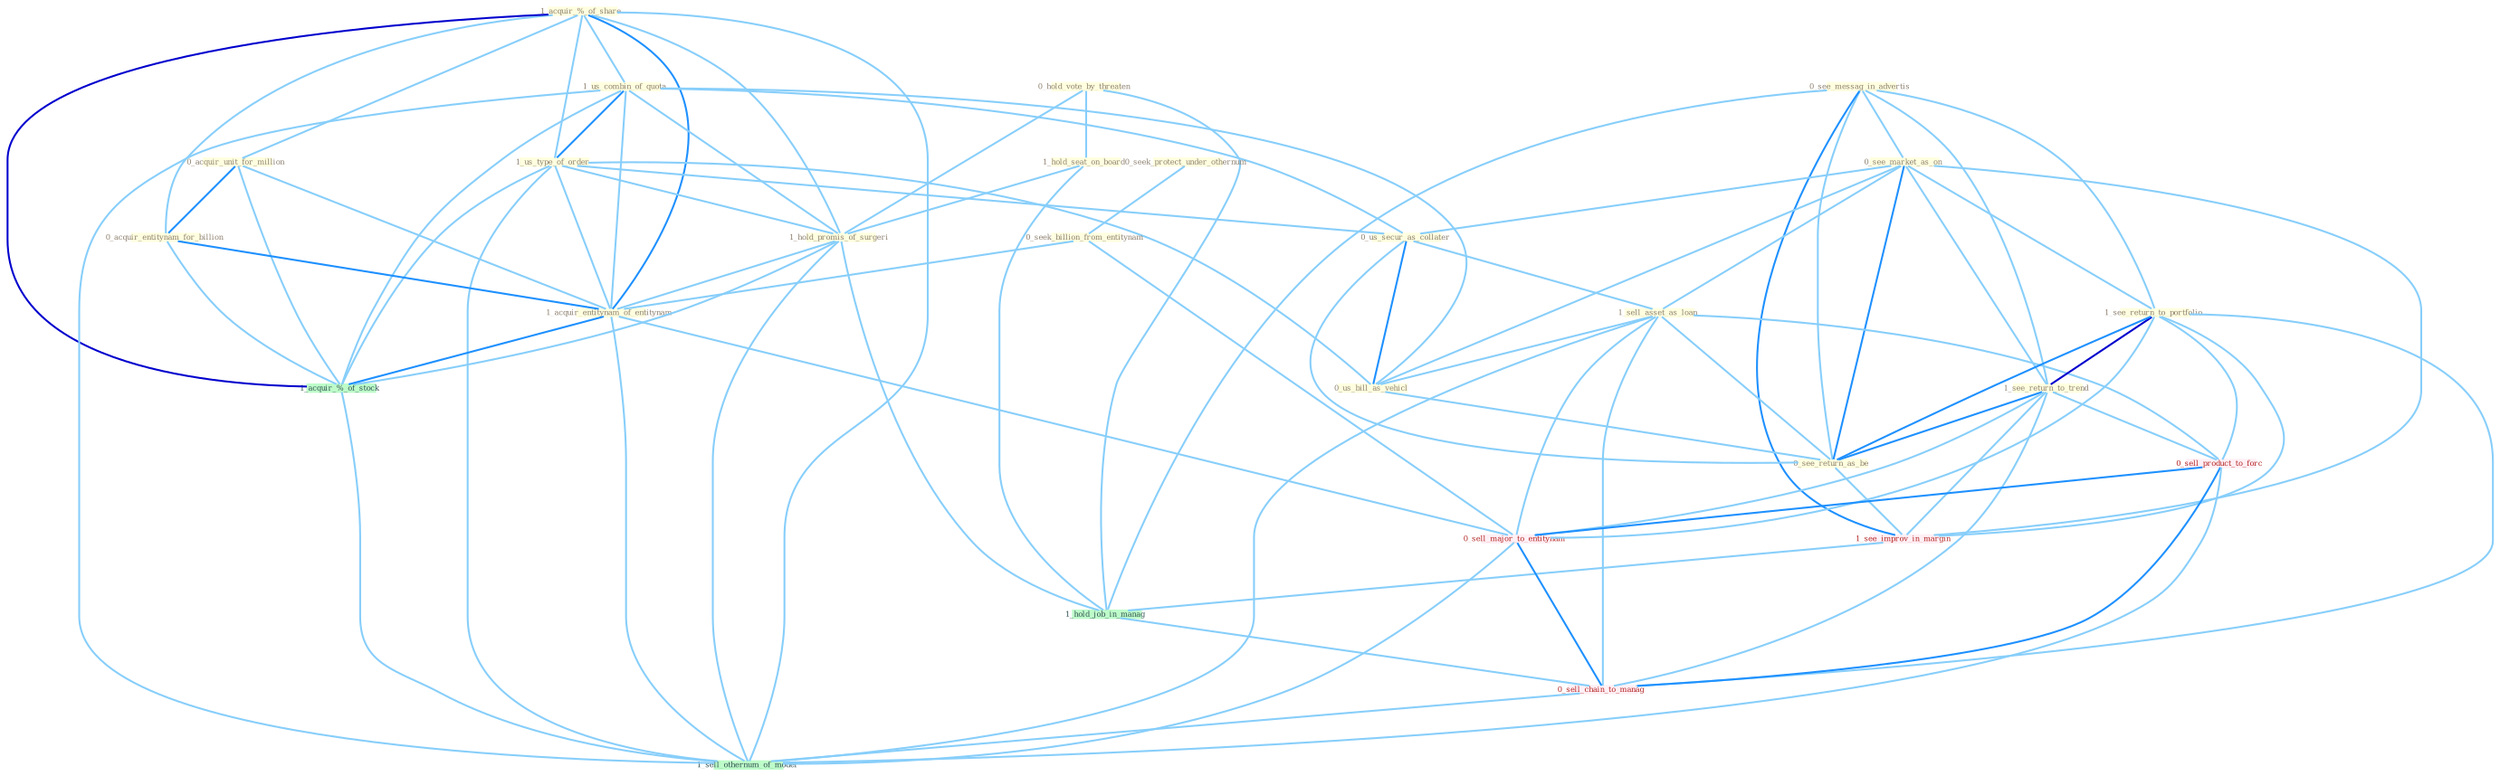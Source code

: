 Graph G{ 
    node
    [shape=polygon,style=filled,width=.5,height=.06,color="#BDFCC9",fixedsize=true,fontsize=4,
    fontcolor="#2f4f4f"];
    {node
    [color="#ffffe0", fontcolor="#8b7d6b"] "1_acquir_%_of_share " "1_us_combin_of_quota " "0_see_messag_in_advertis " "0_see_market_as_on " "0_hold_vote_by_threaten " "1_us_type_of_order " "1_hold_seat_on_board " "0_acquir_unit_for_million " "0_us_secur_as_collater " "1_sell_asset_as_loan " "0_seek_protect_under_othernum " "0_us_bill_as_vehicl " "0_acquir_entitynam_for_billion " "1_hold_promis_of_surgeri " "0_seek_billion_from_entitynam " "1_see_return_to_portfolio " "1_see_return_to_trend " "0_see_return_as_be " "1_acquir_entitynam_of_entitynam "}
{node [color="#fff0f5", fontcolor="#b22222"] "1_see_improv_in_margin " "0_sell_product_to_forc " "0_sell_major_to_entitynam " "0_sell_chain_to_manag "}
edge [color="#B0E2FF"];

	"1_acquir_%_of_share " -- "1_us_combin_of_quota " [w="1", color="#87cefa" ];
	"1_acquir_%_of_share " -- "1_us_type_of_order " [w="1", color="#87cefa" ];
	"1_acquir_%_of_share " -- "0_acquir_unit_for_million " [w="1", color="#87cefa" ];
	"1_acquir_%_of_share " -- "0_acquir_entitynam_for_billion " [w="1", color="#87cefa" ];
	"1_acquir_%_of_share " -- "1_hold_promis_of_surgeri " [w="1", color="#87cefa" ];
	"1_acquir_%_of_share " -- "1_acquir_entitynam_of_entitynam " [w="2", color="#1e90ff" , len=0.8];
	"1_acquir_%_of_share " -- "1_acquir_%_of_stock " [w="3", color="#0000cd" , len=0.6];
	"1_acquir_%_of_share " -- "1_sell_othernum_of_model " [w="1", color="#87cefa" ];
	"1_us_combin_of_quota " -- "1_us_type_of_order " [w="2", color="#1e90ff" , len=0.8];
	"1_us_combin_of_quota " -- "0_us_secur_as_collater " [w="1", color="#87cefa" ];
	"1_us_combin_of_quota " -- "0_us_bill_as_vehicl " [w="1", color="#87cefa" ];
	"1_us_combin_of_quota " -- "1_hold_promis_of_surgeri " [w="1", color="#87cefa" ];
	"1_us_combin_of_quota " -- "1_acquir_entitynam_of_entitynam " [w="1", color="#87cefa" ];
	"1_us_combin_of_quota " -- "1_acquir_%_of_stock " [w="1", color="#87cefa" ];
	"1_us_combin_of_quota " -- "1_sell_othernum_of_model " [w="1", color="#87cefa" ];
	"0_see_messag_in_advertis " -- "0_see_market_as_on " [w="1", color="#87cefa" ];
	"0_see_messag_in_advertis " -- "1_see_return_to_portfolio " [w="1", color="#87cefa" ];
	"0_see_messag_in_advertis " -- "1_see_return_to_trend " [w="1", color="#87cefa" ];
	"0_see_messag_in_advertis " -- "0_see_return_as_be " [w="1", color="#87cefa" ];
	"0_see_messag_in_advertis " -- "1_see_improv_in_margin " [w="2", color="#1e90ff" , len=0.8];
	"0_see_messag_in_advertis " -- "1_hold_job_in_manag " [w="1", color="#87cefa" ];
	"0_see_market_as_on " -- "0_us_secur_as_collater " [w="1", color="#87cefa" ];
	"0_see_market_as_on " -- "1_sell_asset_as_loan " [w="1", color="#87cefa" ];
	"0_see_market_as_on " -- "0_us_bill_as_vehicl " [w="1", color="#87cefa" ];
	"0_see_market_as_on " -- "1_see_return_to_portfolio " [w="1", color="#87cefa" ];
	"0_see_market_as_on " -- "1_see_return_to_trend " [w="1", color="#87cefa" ];
	"0_see_market_as_on " -- "0_see_return_as_be " [w="2", color="#1e90ff" , len=0.8];
	"0_see_market_as_on " -- "1_see_improv_in_margin " [w="1", color="#87cefa" ];
	"0_hold_vote_by_threaten " -- "1_hold_seat_on_board " [w="1", color="#87cefa" ];
	"0_hold_vote_by_threaten " -- "1_hold_promis_of_surgeri " [w="1", color="#87cefa" ];
	"0_hold_vote_by_threaten " -- "1_hold_job_in_manag " [w="1", color="#87cefa" ];
	"1_us_type_of_order " -- "0_us_secur_as_collater " [w="1", color="#87cefa" ];
	"1_us_type_of_order " -- "0_us_bill_as_vehicl " [w="1", color="#87cefa" ];
	"1_us_type_of_order " -- "1_hold_promis_of_surgeri " [w="1", color="#87cefa" ];
	"1_us_type_of_order " -- "1_acquir_entitynam_of_entitynam " [w="1", color="#87cefa" ];
	"1_us_type_of_order " -- "1_acquir_%_of_stock " [w="1", color="#87cefa" ];
	"1_us_type_of_order " -- "1_sell_othernum_of_model " [w="1", color="#87cefa" ];
	"1_hold_seat_on_board " -- "1_hold_promis_of_surgeri " [w="1", color="#87cefa" ];
	"1_hold_seat_on_board " -- "1_hold_job_in_manag " [w="1", color="#87cefa" ];
	"0_acquir_unit_for_million " -- "0_acquir_entitynam_for_billion " [w="2", color="#1e90ff" , len=0.8];
	"0_acquir_unit_for_million " -- "1_acquir_entitynam_of_entitynam " [w="1", color="#87cefa" ];
	"0_acquir_unit_for_million " -- "1_acquir_%_of_stock " [w="1", color="#87cefa" ];
	"0_us_secur_as_collater " -- "1_sell_asset_as_loan " [w="1", color="#87cefa" ];
	"0_us_secur_as_collater " -- "0_us_bill_as_vehicl " [w="2", color="#1e90ff" , len=0.8];
	"0_us_secur_as_collater " -- "0_see_return_as_be " [w="1", color="#87cefa" ];
	"1_sell_asset_as_loan " -- "0_us_bill_as_vehicl " [w="1", color="#87cefa" ];
	"1_sell_asset_as_loan " -- "0_see_return_as_be " [w="1", color="#87cefa" ];
	"1_sell_asset_as_loan " -- "0_sell_product_to_forc " [w="1", color="#87cefa" ];
	"1_sell_asset_as_loan " -- "0_sell_major_to_entitynam " [w="1", color="#87cefa" ];
	"1_sell_asset_as_loan " -- "0_sell_chain_to_manag " [w="1", color="#87cefa" ];
	"1_sell_asset_as_loan " -- "1_sell_othernum_of_model " [w="1", color="#87cefa" ];
	"0_seek_protect_under_othernum " -- "0_seek_billion_from_entitynam " [w="1", color="#87cefa" ];
	"0_us_bill_as_vehicl " -- "0_see_return_as_be " [w="1", color="#87cefa" ];
	"0_acquir_entitynam_for_billion " -- "1_acquir_entitynam_of_entitynam " [w="2", color="#1e90ff" , len=0.8];
	"0_acquir_entitynam_for_billion " -- "1_acquir_%_of_stock " [w="1", color="#87cefa" ];
	"1_hold_promis_of_surgeri " -- "1_acquir_entitynam_of_entitynam " [w="1", color="#87cefa" ];
	"1_hold_promis_of_surgeri " -- "1_acquir_%_of_stock " [w="1", color="#87cefa" ];
	"1_hold_promis_of_surgeri " -- "1_hold_job_in_manag " [w="1", color="#87cefa" ];
	"1_hold_promis_of_surgeri " -- "1_sell_othernum_of_model " [w="1", color="#87cefa" ];
	"0_seek_billion_from_entitynam " -- "1_acquir_entitynam_of_entitynam " [w="1", color="#87cefa" ];
	"0_seek_billion_from_entitynam " -- "0_sell_major_to_entitynam " [w="1", color="#87cefa" ];
	"1_see_return_to_portfolio " -- "1_see_return_to_trend " [w="3", color="#0000cd" , len=0.6];
	"1_see_return_to_portfolio " -- "0_see_return_as_be " [w="2", color="#1e90ff" , len=0.8];
	"1_see_return_to_portfolio " -- "1_see_improv_in_margin " [w="1", color="#87cefa" ];
	"1_see_return_to_portfolio " -- "0_sell_product_to_forc " [w="1", color="#87cefa" ];
	"1_see_return_to_portfolio " -- "0_sell_major_to_entitynam " [w="1", color="#87cefa" ];
	"1_see_return_to_portfolio " -- "0_sell_chain_to_manag " [w="1", color="#87cefa" ];
	"1_see_return_to_trend " -- "0_see_return_as_be " [w="2", color="#1e90ff" , len=0.8];
	"1_see_return_to_trend " -- "1_see_improv_in_margin " [w="1", color="#87cefa" ];
	"1_see_return_to_trend " -- "0_sell_product_to_forc " [w="1", color="#87cefa" ];
	"1_see_return_to_trend " -- "0_sell_major_to_entitynam " [w="1", color="#87cefa" ];
	"1_see_return_to_trend " -- "0_sell_chain_to_manag " [w="1", color="#87cefa" ];
	"0_see_return_as_be " -- "1_see_improv_in_margin " [w="1", color="#87cefa" ];
	"1_acquir_entitynam_of_entitynam " -- "1_acquir_%_of_stock " [w="2", color="#1e90ff" , len=0.8];
	"1_acquir_entitynam_of_entitynam " -- "0_sell_major_to_entitynam " [w="1", color="#87cefa" ];
	"1_acquir_entitynam_of_entitynam " -- "1_sell_othernum_of_model " [w="1", color="#87cefa" ];
	"1_see_improv_in_margin " -- "1_hold_job_in_manag " [w="1", color="#87cefa" ];
	"1_acquir_%_of_stock " -- "1_sell_othernum_of_model " [w="1", color="#87cefa" ];
	"1_hold_job_in_manag " -- "0_sell_chain_to_manag " [w="1", color="#87cefa" ];
	"0_sell_product_to_forc " -- "0_sell_major_to_entitynam " [w="2", color="#1e90ff" , len=0.8];
	"0_sell_product_to_forc " -- "0_sell_chain_to_manag " [w="2", color="#1e90ff" , len=0.8];
	"0_sell_product_to_forc " -- "1_sell_othernum_of_model " [w="1", color="#87cefa" ];
	"0_sell_major_to_entitynam " -- "0_sell_chain_to_manag " [w="2", color="#1e90ff" , len=0.8];
	"0_sell_major_to_entitynam " -- "1_sell_othernum_of_model " [w="1", color="#87cefa" ];
	"0_sell_chain_to_manag " -- "1_sell_othernum_of_model " [w="1", color="#87cefa" ];
}